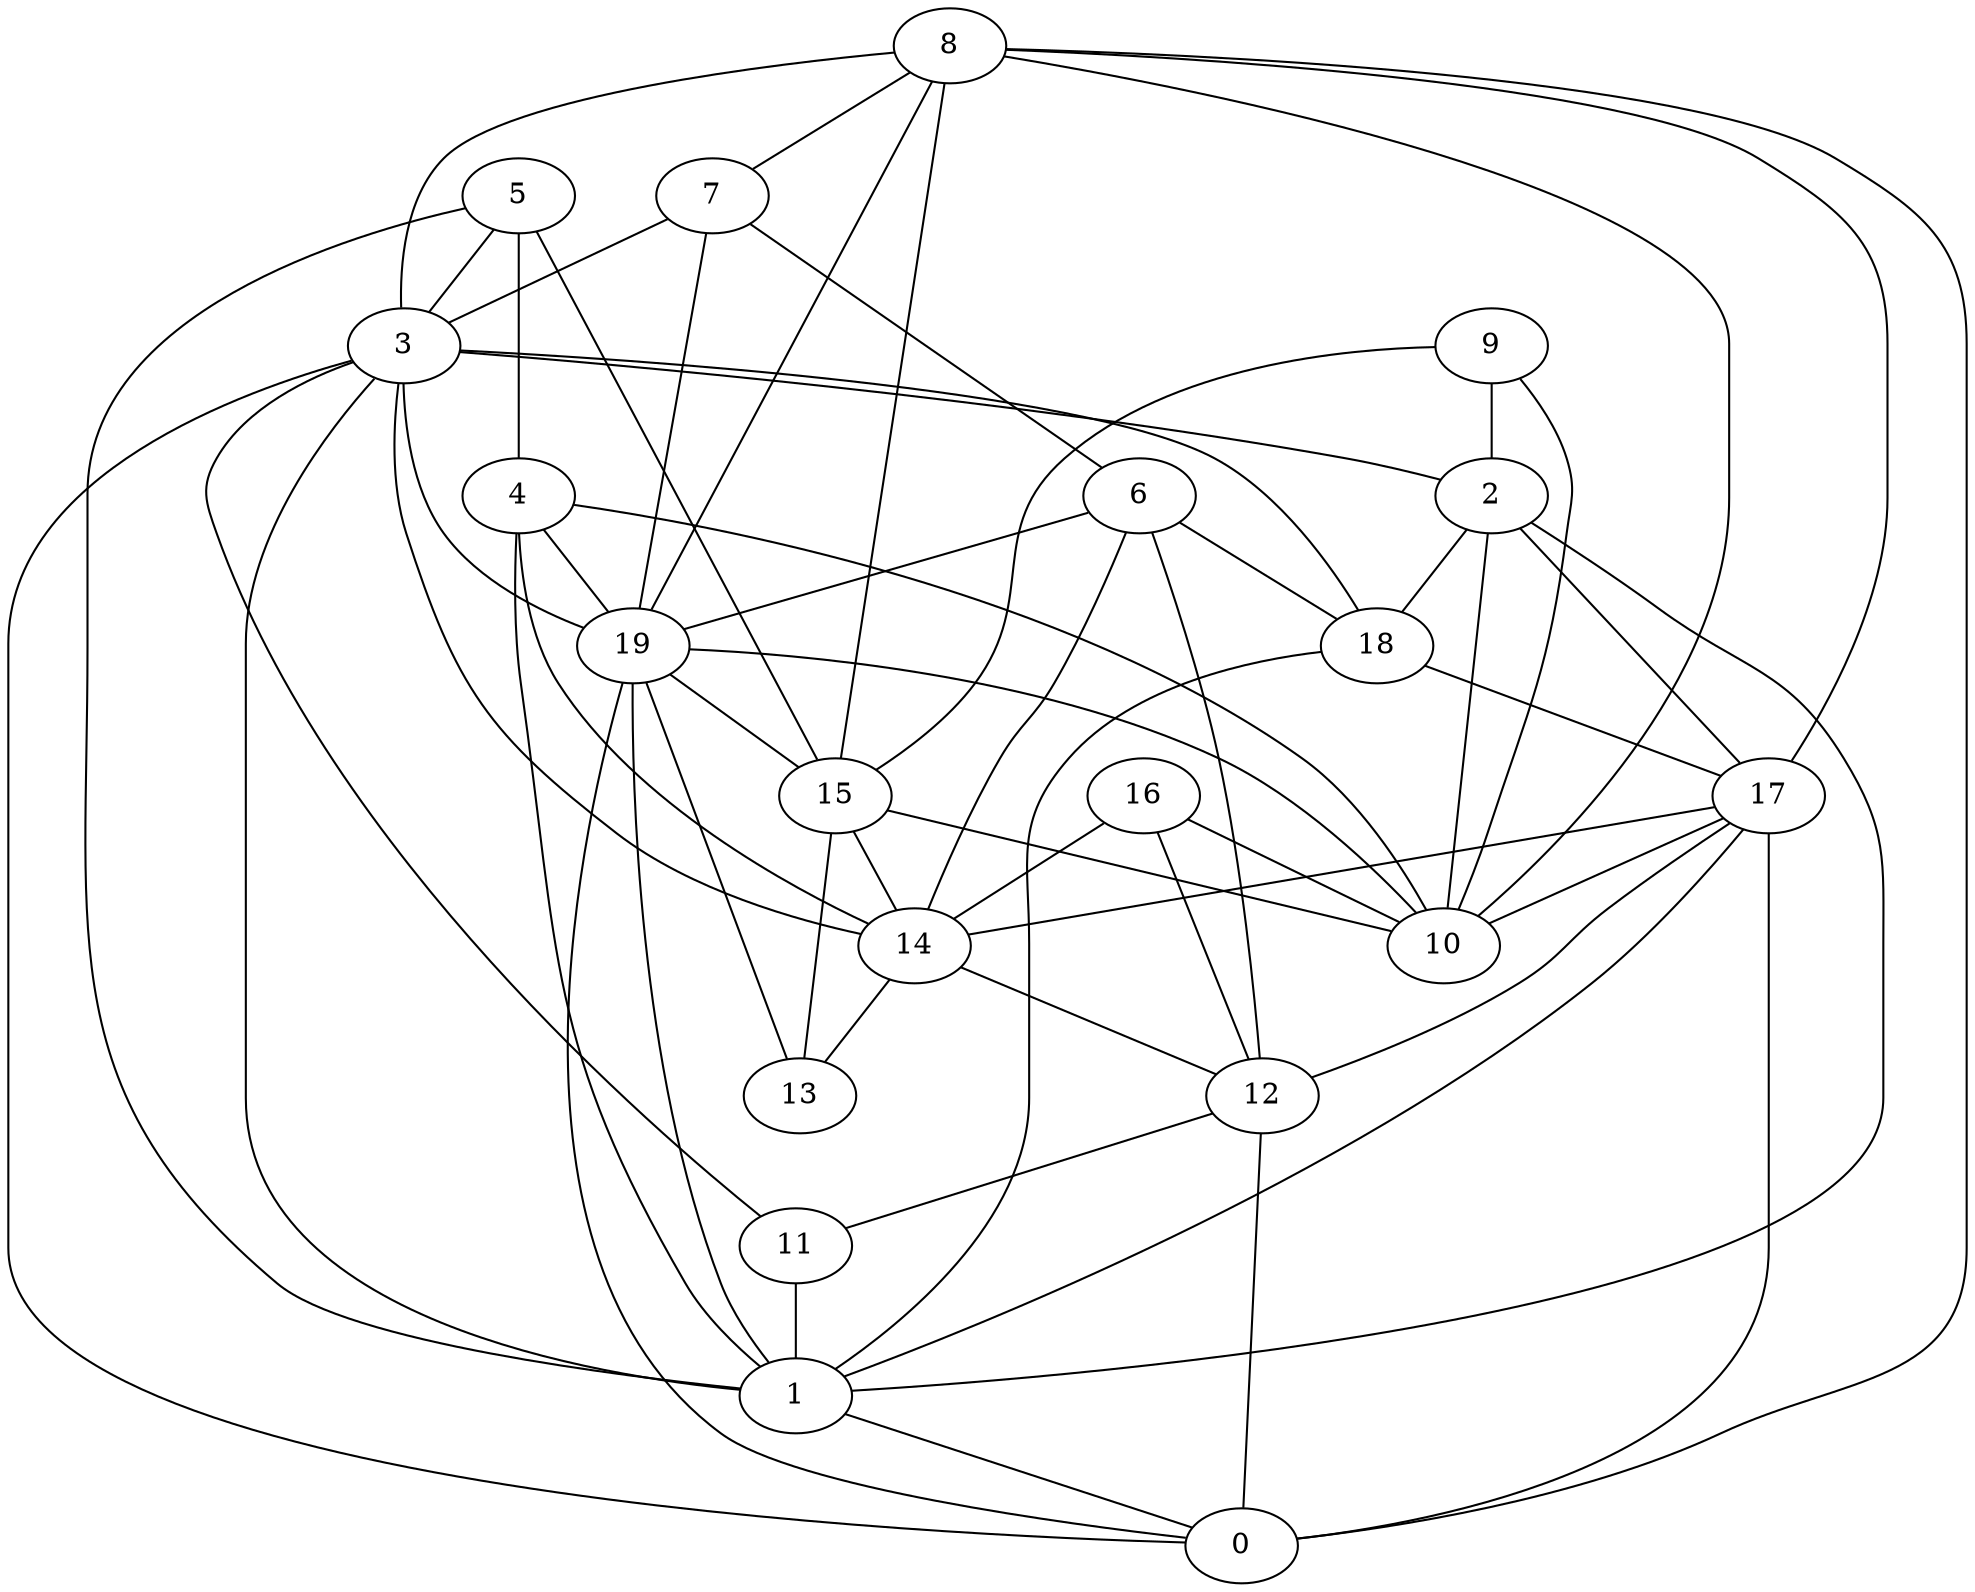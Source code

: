 digraph GG_graph {

subgraph G_graph {
edge [color = black]
"14" -> "12" [dir = none]
"14" -> "13" [dir = none]
"2" -> "17" [dir = none]
"2" -> "10" [dir = none]
"2" -> "18" [dir = none]
"2" -> "1" [dir = none]
"5" -> "1" [dir = none]
"5" -> "3" [dir = none]
"5" -> "4" [dir = none]
"5" -> "15" [dir = none]
"16" -> "14" [dir = none]
"16" -> "12" [dir = none]
"16" -> "10" [dir = none]
"3" -> "2" [dir = none]
"3" -> "19" [dir = none]
"3" -> "14" [dir = none]
"3" -> "11" [dir = none]
"3" -> "1" [dir = none]
"3" -> "18" [dir = none]
"3" -> "0" [dir = none]
"15" -> "13" [dir = none]
"15" -> "14" [dir = none]
"15" -> "10" [dir = none]
"4" -> "14" [dir = none]
"4" -> "10" [dir = none]
"4" -> "1" [dir = none]
"8" -> "7" [dir = none]
"8" -> "19" [dir = none]
"8" -> "3" [dir = none]
"8" -> "0" [dir = none]
"8" -> "10" [dir = none]
"8" -> "15" [dir = none]
"8" -> "17" [dir = none]
"7" -> "6" [dir = none]
"7" -> "3" [dir = none]
"17" -> "1" [dir = none]
"17" -> "10" [dir = none]
"17" -> "0" [dir = none]
"17" -> "14" [dir = none]
"17" -> "12" [dir = none]
"9" -> "2" [dir = none]
"9" -> "15" [dir = none]
"9" -> "10" [dir = none]
"6" -> "12" [dir = none]
"6" -> "18" [dir = none]
"6" -> "14" [dir = none]
"6" -> "19" [dir = none]
"19" -> "13" [dir = none]
"19" -> "1" [dir = none]
"19" -> "15" [dir = none]
"19" -> "10" [dir = none]
"19" -> "0" [dir = none]
"12" -> "11" [dir = none]
"12" -> "0" [dir = none]
"18" -> "17" [dir = none]
"18" -> "1" [dir = none]
"11" -> "1" [dir = none]
"7" -> "19" [dir = none]
"4" -> "19" [dir = none]
"1" -> "0" [dir = none]
}

}
